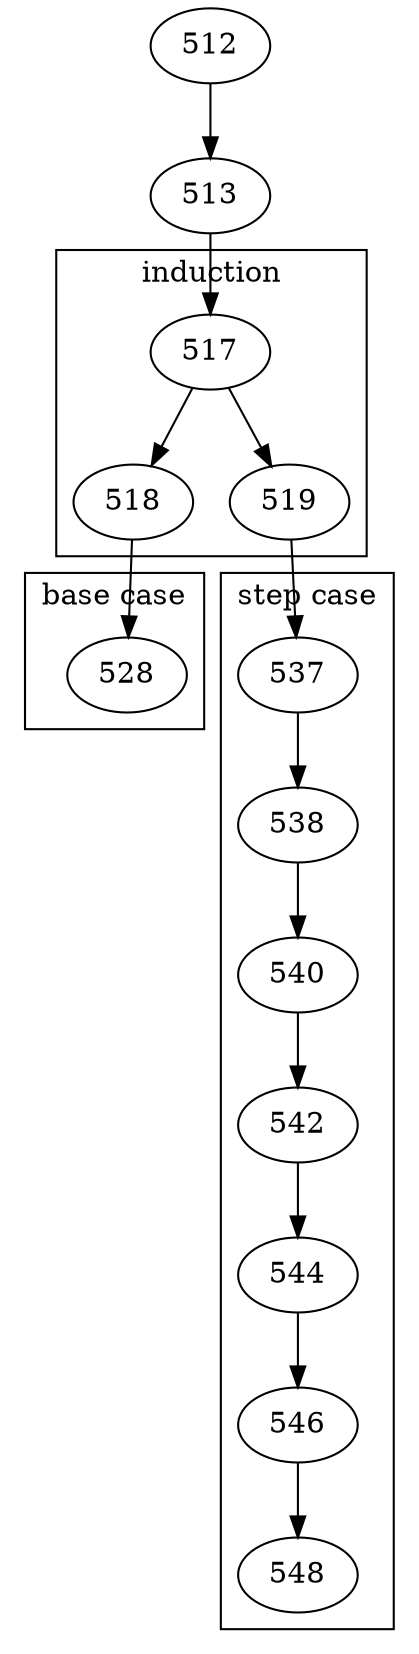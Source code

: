 digraph G {
  subgraph cluster1 {
    label = "induction";
    517 -> 518;
    517 -> 519;
  }
  subgraph cluster2 {
    label = "base case";
    528;
  }
  subgraph cluster3 {
    label = "step case";
    537 -> 538;
    538 -> 540;
    540 -> 542;
    542 -> 544;
    544 -> 546;
    546 -> 548;
  }
  512 -> 513;
  513 -> 517;
  518 -> 528;
  519 -> 537;
}
